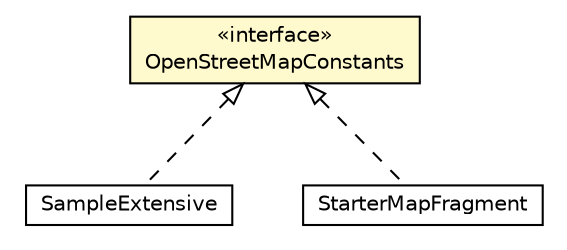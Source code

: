 #!/usr/local/bin/dot
#
# Class diagram 
# Generated by UMLGraph version R5_6-24-gf6e263 (http://www.umlgraph.org/)
#

digraph G {
	edge [fontname="Helvetica",fontsize=10,labelfontname="Helvetica",labelfontsize=10];
	node [fontname="Helvetica",fontsize=10,shape=plaintext];
	nodesep=0.25;
	ranksep=0.5;
	// org.osmdroid.constants.OpenStreetMapConstants
	c1373 [label=<<table title="org.osmdroid.constants.OpenStreetMapConstants" border="0" cellborder="1" cellspacing="0" cellpadding="2" port="p" bgcolor="lemonChiffon" href="./OpenStreetMapConstants.html">
		<tr><td><table border="0" cellspacing="0" cellpadding="1">
<tr><td align="center" balign="center"> &#171;interface&#187; </td></tr>
<tr><td align="center" balign="center"> OpenStreetMapConstants </td></tr>
		</table></td></tr>
		</table>>, URL="./OpenStreetMapConstants.html", fontname="Helvetica", fontcolor="black", fontsize=10.0];
	// org.osmdroid.samples.SampleExtensive
	c1420 [label=<<table title="org.osmdroid.samples.SampleExtensive" border="0" cellborder="1" cellspacing="0" cellpadding="2" port="p" href="../samples/SampleExtensive.html">
		<tr><td><table border="0" cellspacing="0" cellpadding="1">
<tr><td align="center" balign="center"> SampleExtensive </td></tr>
		</table></td></tr>
		</table>>, URL="../samples/SampleExtensive.html", fontname="Helvetica", fontcolor="black", fontsize=10.0];
	// org.osmdroid.StarterMapFragment
	c1426 [label=<<table title="org.osmdroid.StarterMapFragment" border="0" cellborder="1" cellspacing="0" cellpadding="2" port="p" href="../StarterMapFragment.html">
		<tr><td><table border="0" cellspacing="0" cellpadding="1">
<tr><td align="center" balign="center"> StarterMapFragment </td></tr>
		</table></td></tr>
		</table>>, URL="../StarterMapFragment.html", fontname="Helvetica", fontcolor="black", fontsize=10.0];
	//org.osmdroid.samples.SampleExtensive implements org.osmdroid.constants.OpenStreetMapConstants
	c1373:p -> c1420:p [dir=back,arrowtail=empty,style=dashed];
	//org.osmdroid.StarterMapFragment implements org.osmdroid.constants.OpenStreetMapConstants
	c1373:p -> c1426:p [dir=back,arrowtail=empty,style=dashed];
}

